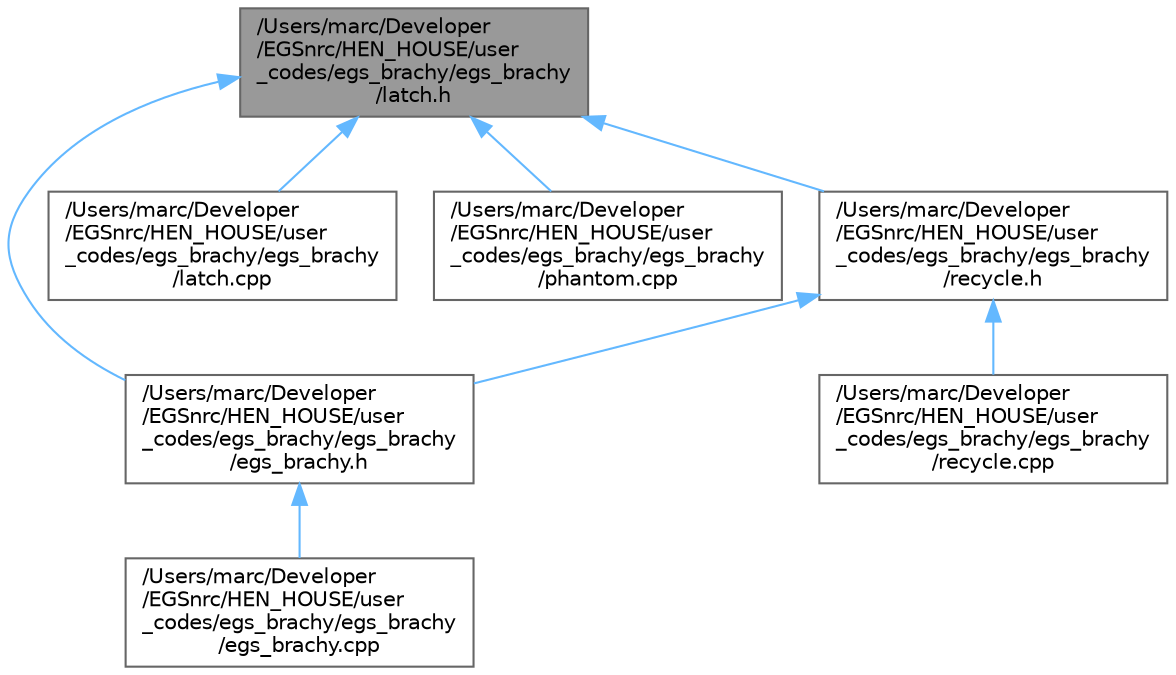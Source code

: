 digraph "/Users/marc/Developer/EGSnrc/HEN_HOUSE/user_codes/egs_brachy/egs_brachy/latch.h"
{
 // LATEX_PDF_SIZE
  bgcolor="transparent";
  edge [fontname=Helvetica,fontsize=10,labelfontname=Helvetica,labelfontsize=10];
  node [fontname=Helvetica,fontsize=10,shape=box,height=0.2,width=0.4];
  Node1 [id="Node000001",label="/Users/marc/Developer\l/EGSnrc/HEN_HOUSE/user\l_codes/egs_brachy/egs_brachy\l/latch.h",height=0.2,width=0.4,color="gray40", fillcolor="grey60", style="filled", fontcolor="black",tooltip="handle particles latch bits for egs_brachy"];
  Node1 -> Node2 [id="edge1_Node000001_Node000002",dir="back",color="steelblue1",style="solid",tooltip=" "];
  Node2 [id="Node000002",label="/Users/marc/Developer\l/EGSnrc/HEN_HOUSE/user\l_codes/egs_brachy/egs_brachy\l/egs_brachy.h",height=0.2,width=0.4,color="grey40", fillcolor="white", style="filled",URL="$egs__brachy_8h.html",tooltip="the main egs_brachy application header file"];
  Node2 -> Node3 [id="edge2_Node000002_Node000003",dir="back",color="steelblue1",style="solid",tooltip=" "];
  Node3 [id="Node000003",label="/Users/marc/Developer\l/EGSnrc/HEN_HOUSE/user\l_codes/egs_brachy/egs_brachy\l/egs_brachy.cpp",height=0.2,width=0.4,color="grey40", fillcolor="white", style="filled",URL="$egs__brachy_8cpp.html",tooltip="the main egs_brachy application implementation file"];
  Node1 -> Node4 [id="edge3_Node000001_Node000004",dir="back",color="steelblue1",style="solid",tooltip=" "];
  Node4 [id="Node000004",label="/Users/marc/Developer\l/EGSnrc/HEN_HOUSE/user\l_codes/egs_brachy/egs_brachy\l/latch.cpp",height=0.2,width=0.4,color="grey40", fillcolor="white", style="filled",URL="$latch_8cpp.html",tooltip="methods for setting/checking latch bits for egs_brachy"];
  Node1 -> Node5 [id="edge4_Node000001_Node000005",dir="back",color="steelblue1",style="solid",tooltip=" "];
  Node5 [id="Node000005",label="/Users/marc/Developer\l/EGSnrc/HEN_HOUSE/user\l_codes/egs_brachy/egs_brachy\l/phantom.cpp",height=0.2,width=0.4,color="grey40", fillcolor="white", style="filled",URL="$phantom_8cpp.html",tooltip="Implementation of phantom objects."];
  Node1 -> Node6 [id="edge5_Node000001_Node000006",dir="back",color="steelblue1",style="solid",tooltip=" "];
  Node6 [id="Node000006",label="/Users/marc/Developer\l/EGSnrc/HEN_HOUSE/user\l_codes/egs_brachy/egs_brachy\l/recycle.h",height=0.2,width=0.4,color="grey40", fillcolor="white", style="filled",URL="$recycle_8h.html",tooltip="class definitions for recycling"];
  Node6 -> Node2 [id="edge6_Node000006_Node000002",dir="back",color="steelblue1",style="solid",tooltip=" "];
  Node6 -> Node7 [id="edge7_Node000006_Node000007",dir="back",color="steelblue1",style="solid",tooltip=" "];
  Node7 [id="Node000007",label="/Users/marc/Developer\l/EGSnrc/HEN_HOUSE/user\l_codes/egs_brachy/egs_brachy\l/recycle.cpp",height=0.2,width=0.4,color="grey40", fillcolor="white", style="filled",URL="$recycle_8cpp.html",tooltip="class imlementations for recycling"];
}
